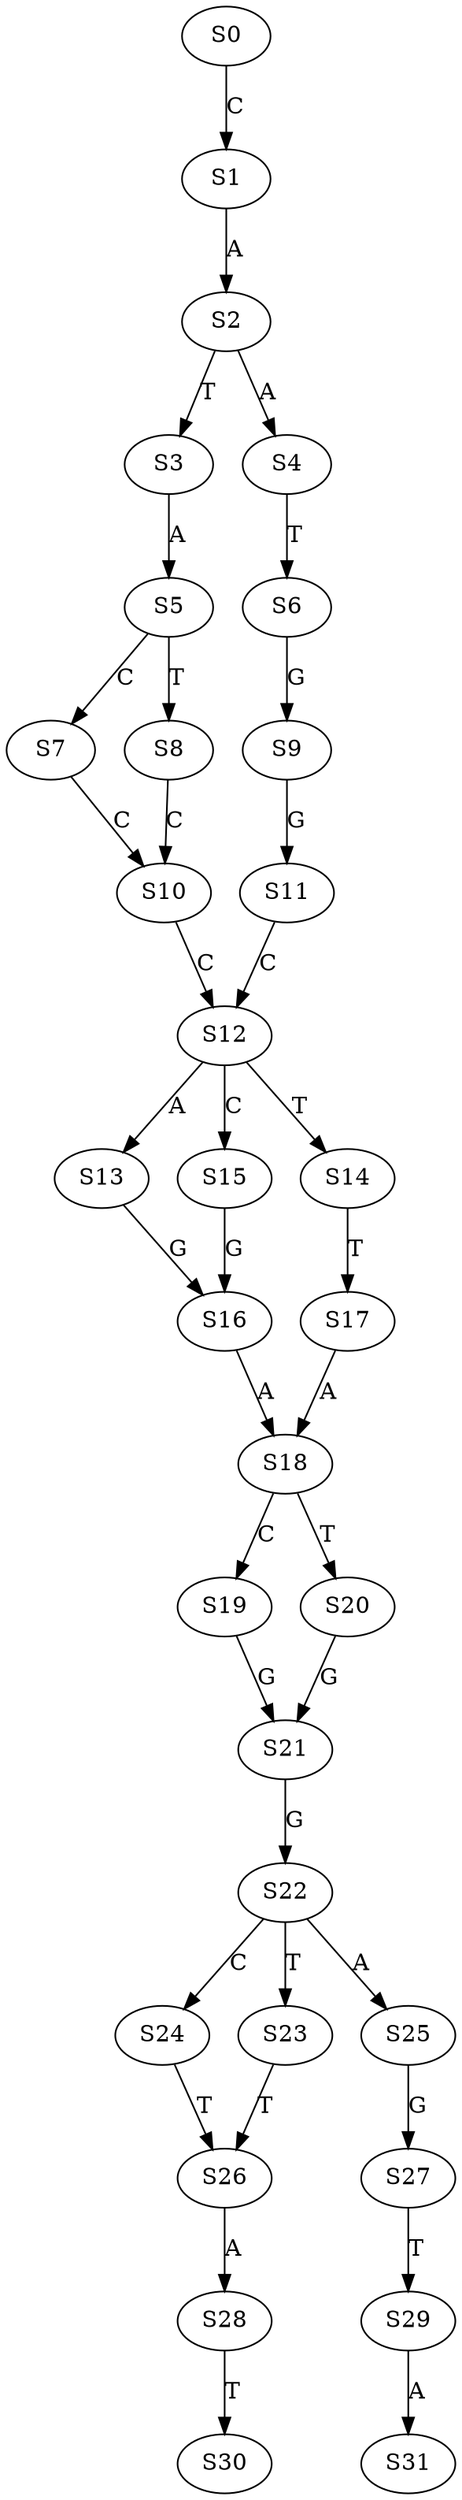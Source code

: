 strict digraph  {
	S0 -> S1 [ label = C ];
	S1 -> S2 [ label = A ];
	S2 -> S3 [ label = T ];
	S2 -> S4 [ label = A ];
	S3 -> S5 [ label = A ];
	S4 -> S6 [ label = T ];
	S5 -> S7 [ label = C ];
	S5 -> S8 [ label = T ];
	S6 -> S9 [ label = G ];
	S7 -> S10 [ label = C ];
	S8 -> S10 [ label = C ];
	S9 -> S11 [ label = G ];
	S10 -> S12 [ label = C ];
	S11 -> S12 [ label = C ];
	S12 -> S13 [ label = A ];
	S12 -> S14 [ label = T ];
	S12 -> S15 [ label = C ];
	S13 -> S16 [ label = G ];
	S14 -> S17 [ label = T ];
	S15 -> S16 [ label = G ];
	S16 -> S18 [ label = A ];
	S17 -> S18 [ label = A ];
	S18 -> S19 [ label = C ];
	S18 -> S20 [ label = T ];
	S19 -> S21 [ label = G ];
	S20 -> S21 [ label = G ];
	S21 -> S22 [ label = G ];
	S22 -> S23 [ label = T ];
	S22 -> S24 [ label = C ];
	S22 -> S25 [ label = A ];
	S23 -> S26 [ label = T ];
	S24 -> S26 [ label = T ];
	S25 -> S27 [ label = G ];
	S26 -> S28 [ label = A ];
	S27 -> S29 [ label = T ];
	S28 -> S30 [ label = T ];
	S29 -> S31 [ label = A ];
}
